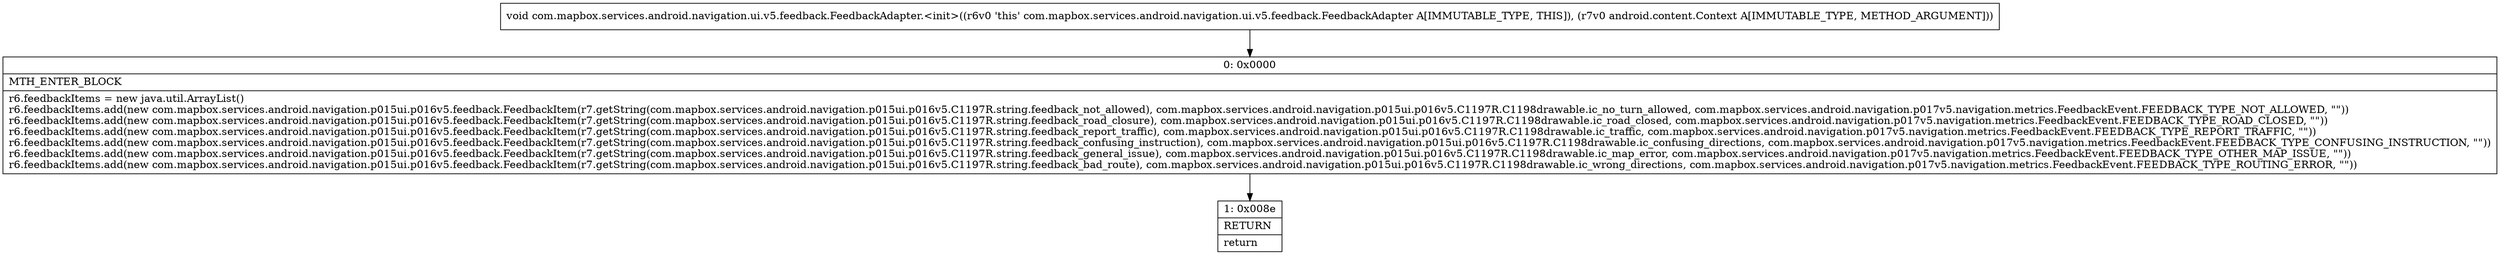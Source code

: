 digraph "CFG forcom.mapbox.services.android.navigation.ui.v5.feedback.FeedbackAdapter.\<init\>(Landroid\/content\/Context;)V" {
Node_0 [shape=record,label="{0\:\ 0x0000|MTH_ENTER_BLOCK\l|r6.feedbackItems = new java.util.ArrayList()\lr6.feedbackItems.add(new com.mapbox.services.android.navigation.p015ui.p016v5.feedback.FeedbackItem(r7.getString(com.mapbox.services.android.navigation.p015ui.p016v5.C1197R.string.feedback_not_allowed), com.mapbox.services.android.navigation.p015ui.p016v5.C1197R.C1198drawable.ic_no_turn_allowed, com.mapbox.services.android.navigation.p017v5.navigation.metrics.FeedbackEvent.FEEDBACK_TYPE_NOT_ALLOWED, \"\"))\lr6.feedbackItems.add(new com.mapbox.services.android.navigation.p015ui.p016v5.feedback.FeedbackItem(r7.getString(com.mapbox.services.android.navigation.p015ui.p016v5.C1197R.string.feedback_road_closure), com.mapbox.services.android.navigation.p015ui.p016v5.C1197R.C1198drawable.ic_road_closed, com.mapbox.services.android.navigation.p017v5.navigation.metrics.FeedbackEvent.FEEDBACK_TYPE_ROAD_CLOSED, \"\"))\lr6.feedbackItems.add(new com.mapbox.services.android.navigation.p015ui.p016v5.feedback.FeedbackItem(r7.getString(com.mapbox.services.android.navigation.p015ui.p016v5.C1197R.string.feedback_report_traffic), com.mapbox.services.android.navigation.p015ui.p016v5.C1197R.C1198drawable.ic_traffic, com.mapbox.services.android.navigation.p017v5.navigation.metrics.FeedbackEvent.FEEDBACK_TYPE_REPORT_TRAFFIC, \"\"))\lr6.feedbackItems.add(new com.mapbox.services.android.navigation.p015ui.p016v5.feedback.FeedbackItem(r7.getString(com.mapbox.services.android.navigation.p015ui.p016v5.C1197R.string.feedback_confusing_instruction), com.mapbox.services.android.navigation.p015ui.p016v5.C1197R.C1198drawable.ic_confusing_directions, com.mapbox.services.android.navigation.p017v5.navigation.metrics.FeedbackEvent.FEEDBACK_TYPE_CONFUSING_INSTRUCTION, \"\"))\lr6.feedbackItems.add(new com.mapbox.services.android.navigation.p015ui.p016v5.feedback.FeedbackItem(r7.getString(com.mapbox.services.android.navigation.p015ui.p016v5.C1197R.string.feedback_general_issue), com.mapbox.services.android.navigation.p015ui.p016v5.C1197R.C1198drawable.ic_map_error, com.mapbox.services.android.navigation.p017v5.navigation.metrics.FeedbackEvent.FEEDBACK_TYPE_OTHER_MAP_ISSUE, \"\"))\lr6.feedbackItems.add(new com.mapbox.services.android.navigation.p015ui.p016v5.feedback.FeedbackItem(r7.getString(com.mapbox.services.android.navigation.p015ui.p016v5.C1197R.string.feedback_bad_route), com.mapbox.services.android.navigation.p015ui.p016v5.C1197R.C1198drawable.ic_wrong_directions, com.mapbox.services.android.navigation.p017v5.navigation.metrics.FeedbackEvent.FEEDBACK_TYPE_ROUTING_ERROR, \"\"))\l}"];
Node_1 [shape=record,label="{1\:\ 0x008e|RETURN\l|return\l}"];
MethodNode[shape=record,label="{void com.mapbox.services.android.navigation.ui.v5.feedback.FeedbackAdapter.\<init\>((r6v0 'this' com.mapbox.services.android.navigation.ui.v5.feedback.FeedbackAdapter A[IMMUTABLE_TYPE, THIS]), (r7v0 android.content.Context A[IMMUTABLE_TYPE, METHOD_ARGUMENT])) }"];
MethodNode -> Node_0;
Node_0 -> Node_1;
}


